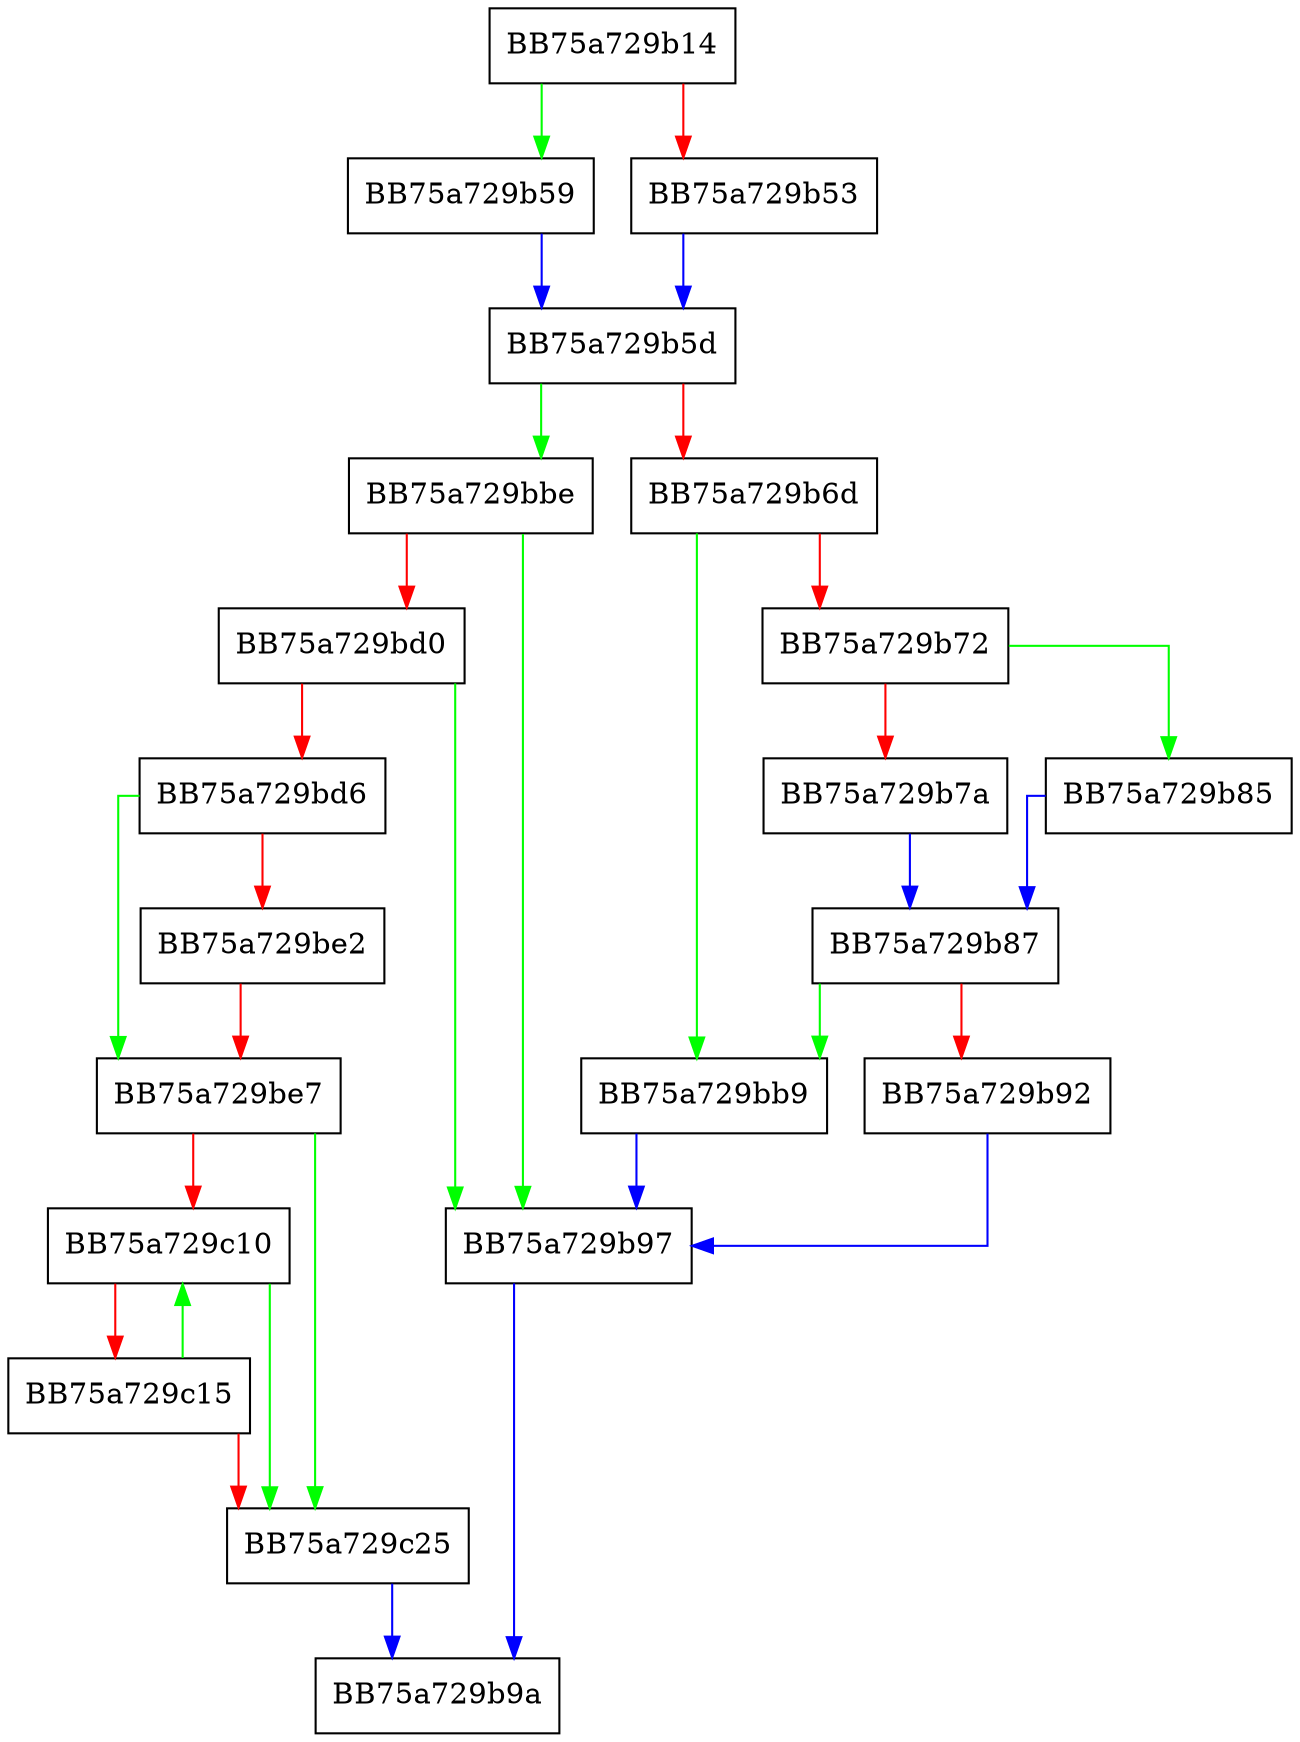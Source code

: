 digraph has_instr_at_addr {
  node [shape="box"];
  graph [splines=ortho];
  BB75a729b14 -> BB75a729b59 [color="green"];
  BB75a729b14 -> BB75a729b53 [color="red"];
  BB75a729b53 -> BB75a729b5d [color="blue"];
  BB75a729b59 -> BB75a729b5d [color="blue"];
  BB75a729b5d -> BB75a729bbe [color="green"];
  BB75a729b5d -> BB75a729b6d [color="red"];
  BB75a729b6d -> BB75a729bb9 [color="green"];
  BB75a729b6d -> BB75a729b72 [color="red"];
  BB75a729b72 -> BB75a729b85 [color="green"];
  BB75a729b72 -> BB75a729b7a [color="red"];
  BB75a729b7a -> BB75a729b87 [color="blue"];
  BB75a729b85 -> BB75a729b87 [color="blue"];
  BB75a729b87 -> BB75a729bb9 [color="green"];
  BB75a729b87 -> BB75a729b92 [color="red"];
  BB75a729b92 -> BB75a729b97 [color="blue"];
  BB75a729b97 -> BB75a729b9a [color="blue"];
  BB75a729bb9 -> BB75a729b97 [color="blue"];
  BB75a729bbe -> BB75a729b97 [color="green"];
  BB75a729bbe -> BB75a729bd0 [color="red"];
  BB75a729bd0 -> BB75a729b97 [color="green"];
  BB75a729bd0 -> BB75a729bd6 [color="red"];
  BB75a729bd6 -> BB75a729be7 [color="green"];
  BB75a729bd6 -> BB75a729be2 [color="red"];
  BB75a729be2 -> BB75a729be7 [color="red"];
  BB75a729be7 -> BB75a729c25 [color="green"];
  BB75a729be7 -> BB75a729c10 [color="red"];
  BB75a729c10 -> BB75a729c25 [color="green"];
  BB75a729c10 -> BB75a729c15 [color="red"];
  BB75a729c15 -> BB75a729c10 [color="green"];
  BB75a729c15 -> BB75a729c25 [color="red"];
  BB75a729c25 -> BB75a729b9a [color="blue"];
}
